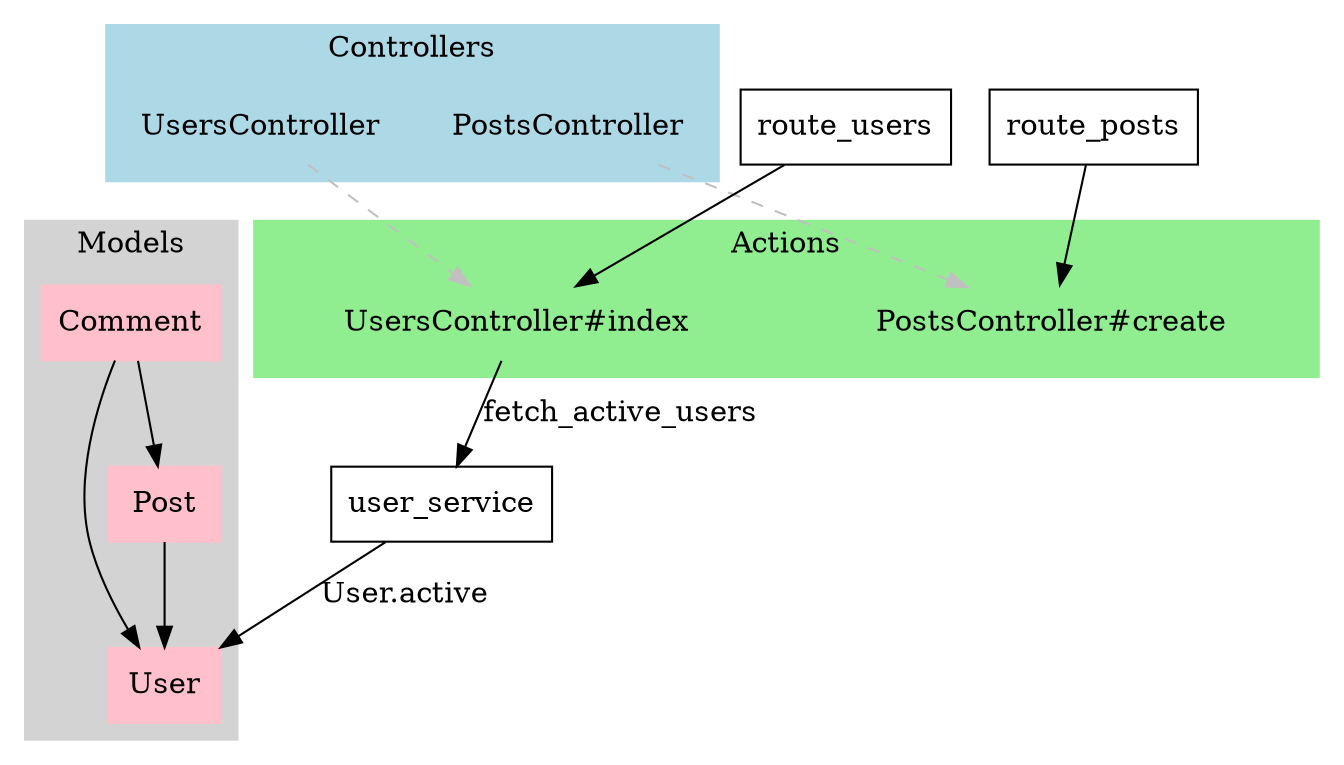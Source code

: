 digraph RailsFlowMap {
  rankdir=TB;
  node [shape=box];

  subgraph cluster_models {
    label="Models";
    style=filled;
    color=lightgrey;
    node [style=filled,color=pink];
    user [label="User"];
    post [label="Post"];
    comment [label="Comment"];
  }

  subgraph cluster_controllers {
    label="Controllers";
    style=filled;
    color=lightblue;
    node [style=filled,color=lightblue];
    users_controller [label="UsersController",shape=component];
    posts_controller [label="PostsController",shape=component];
  }

  subgraph cluster_actions {
    label="Actions";
    style=filled;
    color=lightgreen;
    node [style=filled,color=lightgreen,shape=ellipse];
    users_index [label="UsersController#index"];
    posts_create [label="PostsController#create"];
  }

  post -> user [style=solid, arrowhead=normal];
  comment -> user [style=solid, arrowhead=normal];
  comment -> post [style=solid, arrowhead=normal];
  users_controller -> users_index [style=dashed, color=gray];
  posts_controller -> posts_create [style=dashed, color=gray];
  users_index -> user_service [label="fetch_active_users"];
  user_service -> user [label="User.active"];
  route_users -> users_index [];
  route_posts -> posts_create [];
}